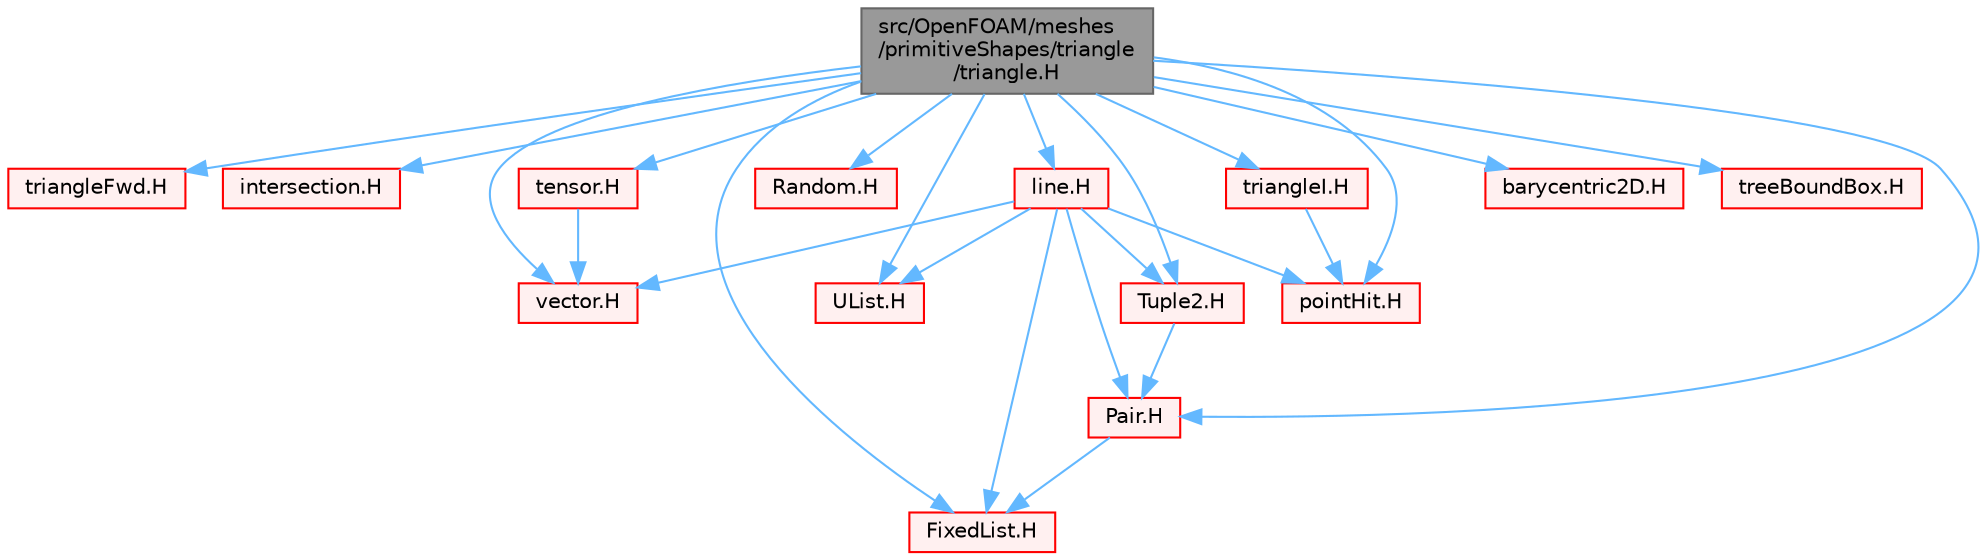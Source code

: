 digraph "src/OpenFOAM/meshes/primitiveShapes/triangle/triangle.H"
{
 // LATEX_PDF_SIZE
  bgcolor="transparent";
  edge [fontname=Helvetica,fontsize=10,labelfontname=Helvetica,labelfontsize=10];
  node [fontname=Helvetica,fontsize=10,shape=box,height=0.2,width=0.4];
  Node1 [id="Node000001",label="src/OpenFOAM/meshes\l/primitiveShapes/triangle\l/triangle.H",height=0.2,width=0.4,color="gray40", fillcolor="grey60", style="filled", fontcolor="black",tooltip=" "];
  Node1 -> Node2 [id="edge1_Node000001_Node000002",color="steelblue1",style="solid",tooltip=" "];
  Node2 [id="Node000002",label="triangleFwd.H",height=0.2,width=0.4,color="red", fillcolor="#FFF0F0", style="filled",URL="$triangleFwd_8H.html",tooltip=" "];
  Node1 -> Node81 [id="edge2_Node000001_Node000081",color="steelblue1",style="solid",tooltip=" "];
  Node81 [id="Node000081",label="intersection.H",height=0.2,width=0.4,color="red", fillcolor="#FFF0F0", style="filled",URL="$intersection_8H.html",tooltip=" "];
  Node1 -> Node4 [id="edge3_Node000001_Node000004",color="steelblue1",style="solid",tooltip=" "];
  Node4 [id="Node000004",label="vector.H",height=0.2,width=0.4,color="red", fillcolor="#FFF0F0", style="filled",URL="$vector_8H.html",tooltip=" "];
  Node1 -> Node114 [id="edge4_Node000001_Node000114",color="steelblue1",style="solid",tooltip=" "];
  Node114 [id="Node000114",label="tensor.H",height=0.2,width=0.4,color="red", fillcolor="#FFF0F0", style="filled",URL="$tensor_8H.html",tooltip=" "];
  Node114 -> Node4 [id="edge5_Node000114_Node000004",color="steelblue1",style="solid",tooltip=" "];
  Node1 -> Node129 [id="edge6_Node000001_Node000129",color="steelblue1",style="solid",tooltip=" "];
  Node129 [id="Node000129",label="pointHit.H",height=0.2,width=0.4,color="red", fillcolor="#FFF0F0", style="filled",URL="$pointHit_8H.html",tooltip=" "];
  Node1 -> Node146 [id="edge7_Node000001_Node000146",color="steelblue1",style="solid",tooltip=" "];
  Node146 [id="Node000146",label="Random.H",height=0.2,width=0.4,color="red", fillcolor="#FFF0F0", style="filled",URL="$Random_8H.html",tooltip=" "];
  Node1 -> Node105 [id="edge8_Node000001_Node000105",color="steelblue1",style="solid",tooltip=" "];
  Node105 [id="Node000105",label="FixedList.H",height=0.2,width=0.4,color="red", fillcolor="#FFF0F0", style="filled",URL="$FixedList_8H.html",tooltip=" "];
  Node1 -> Node88 [id="edge9_Node000001_Node000088",color="steelblue1",style="solid",tooltip=" "];
  Node88 [id="Node000088",label="UList.H",height=0.2,width=0.4,color="red", fillcolor="#FFF0F0", style="filled",URL="$UList_8H.html",tooltip=" "];
  Node1 -> Node150 [id="edge10_Node000001_Node000150",color="steelblue1",style="solid",tooltip=" "];
  Node150 [id="Node000150",label="line.H",height=0.2,width=0.4,color="red", fillcolor="#FFF0F0", style="filled",URL="$line_8H.html",tooltip=" "];
  Node150 -> Node4 [id="edge11_Node000150_Node000004",color="steelblue1",style="solid",tooltip=" "];
  Node150 -> Node129 [id="edge12_Node000150_Node000129",color="steelblue1",style="solid",tooltip=" "];
  Node150 -> Node105 [id="edge13_Node000150_Node000105",color="steelblue1",style="solid",tooltip=" "];
  Node150 -> Node88 [id="edge14_Node000150_Node000088",color="steelblue1",style="solid",tooltip=" "];
  Node150 -> Node155 [id="edge15_Node000150_Node000155",color="steelblue1",style="solid",tooltip=" "];
  Node155 [id="Node000155",label="Pair.H",height=0.2,width=0.4,color="red", fillcolor="#FFF0F0", style="filled",URL="$Pair_8H.html",tooltip=" "];
  Node155 -> Node105 [id="edge16_Node000155_Node000105",color="steelblue1",style="solid",tooltip=" "];
  Node150 -> Node157 [id="edge17_Node000150_Node000157",color="steelblue1",style="solid",tooltip=" "];
  Node157 [id="Node000157",label="Tuple2.H",height=0.2,width=0.4,color="red", fillcolor="#FFF0F0", style="filled",URL="$Tuple2_8H.html",tooltip=" "];
  Node157 -> Node155 [id="edge18_Node000157_Node000155",color="steelblue1",style="solid",tooltip=" "];
  Node1 -> Node155 [id="edge19_Node000001_Node000155",color="steelblue1",style="solid",tooltip=" "];
  Node1 -> Node157 [id="edge20_Node000001_Node000157",color="steelblue1",style="solid",tooltip=" "];
  Node1 -> Node163 [id="edge21_Node000001_Node000163",color="steelblue1",style="solid",tooltip=" "];
  Node163 [id="Node000163",label="barycentric2D.H",height=0.2,width=0.4,color="red", fillcolor="#FFF0F0", style="filled",URL="$barycentric2D_8H.html",tooltip=" "];
  Node1 -> Node166 [id="edge22_Node000001_Node000166",color="steelblue1",style="solid",tooltip=" "];
  Node166 [id="Node000166",label="treeBoundBox.H",height=0.2,width=0.4,color="red", fillcolor="#FFF0F0", style="filled",URL="$treeBoundBox_8H.html",tooltip=" "];
  Node1 -> Node225 [id="edge23_Node000001_Node000225",color="steelblue1",style="solid",tooltip=" "];
  Node225 [id="Node000225",label="triangleI.H",height=0.2,width=0.4,color="red", fillcolor="#FFF0F0", style="filled",URL="$triangleI_8H.html",tooltip=" "];
  Node225 -> Node129 [id="edge24_Node000225_Node000129",color="steelblue1",style="solid",tooltip=" "];
}
